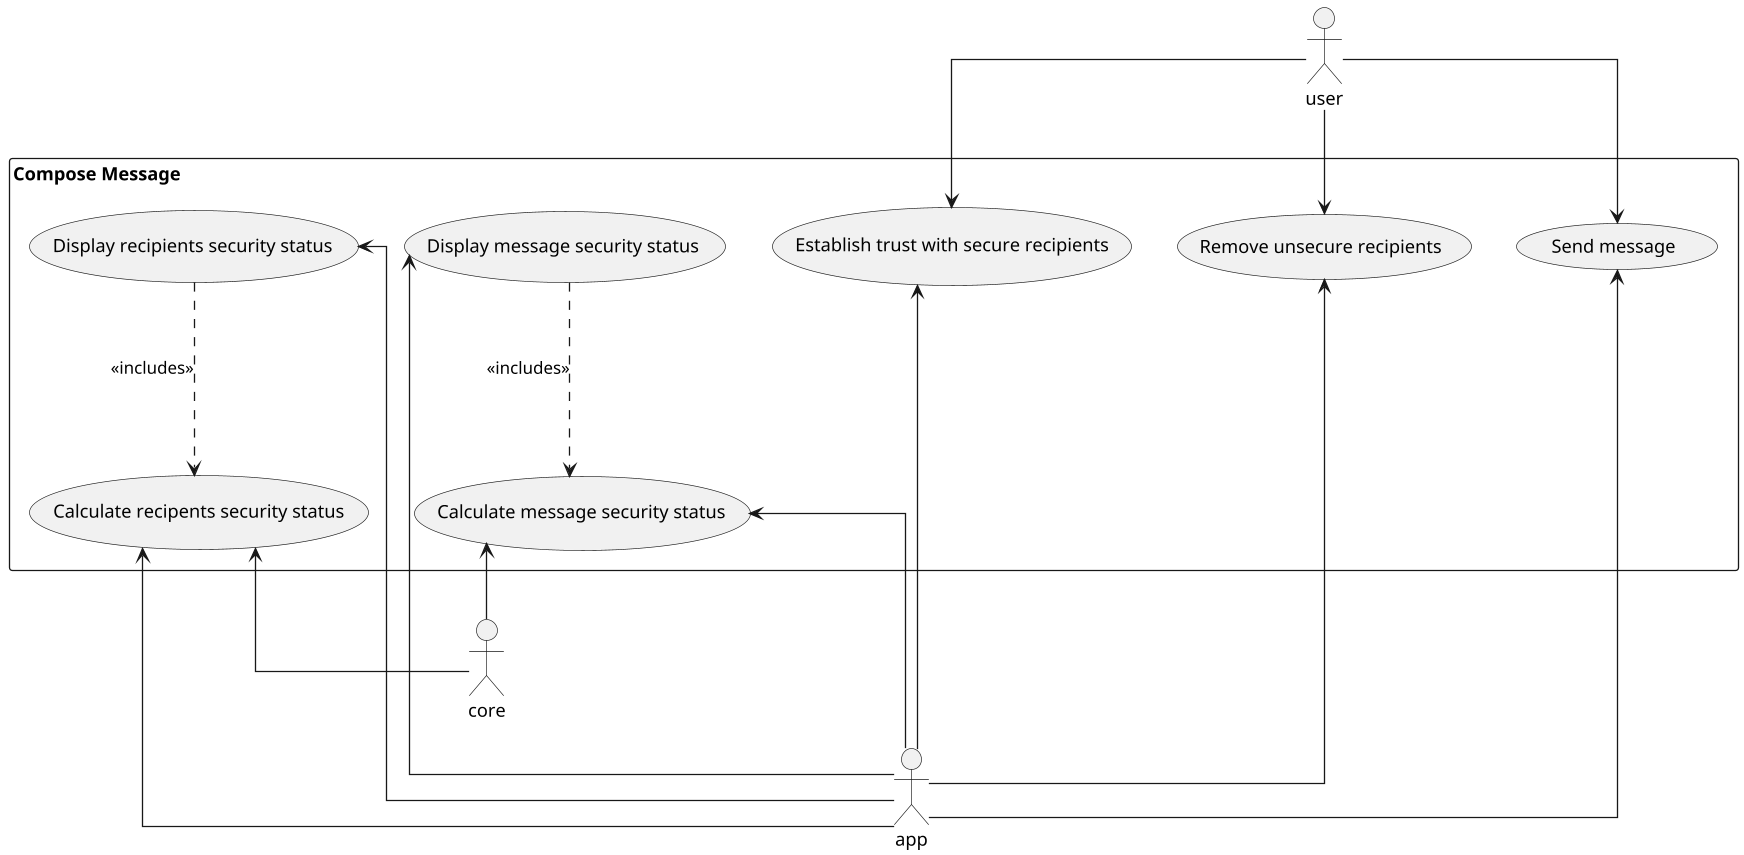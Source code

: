 @startuml
skinparam ranksep 20
skinparam dpi 125
skinparam packageTitleAlignment left
skinparam linetype ortho
'left to right direction


rectangle "Compose Message" {
    (Calculate message security status) as cmss
    (Calculate recipents security status) as crss
    (Remove unsecure recipients) as rur
    (Send message) as sm
    (Display recipients security status) as drss
    (Display message security status) as dmss
    (Establish trust with secure recipients) as etwsr
}

user ---> sm
user ---> rur
user ---> etwsr


app -up---> sm
app -up---> dmss
app -up---> drss
app -up---> cmss
app -up---> crss
app -up---> rur
app -up---> etwsr


cmss <--- core
crss <--- core


drss ........> crss : <<includes>>
dmss ........> cmss : <<includes>>
@enduml
